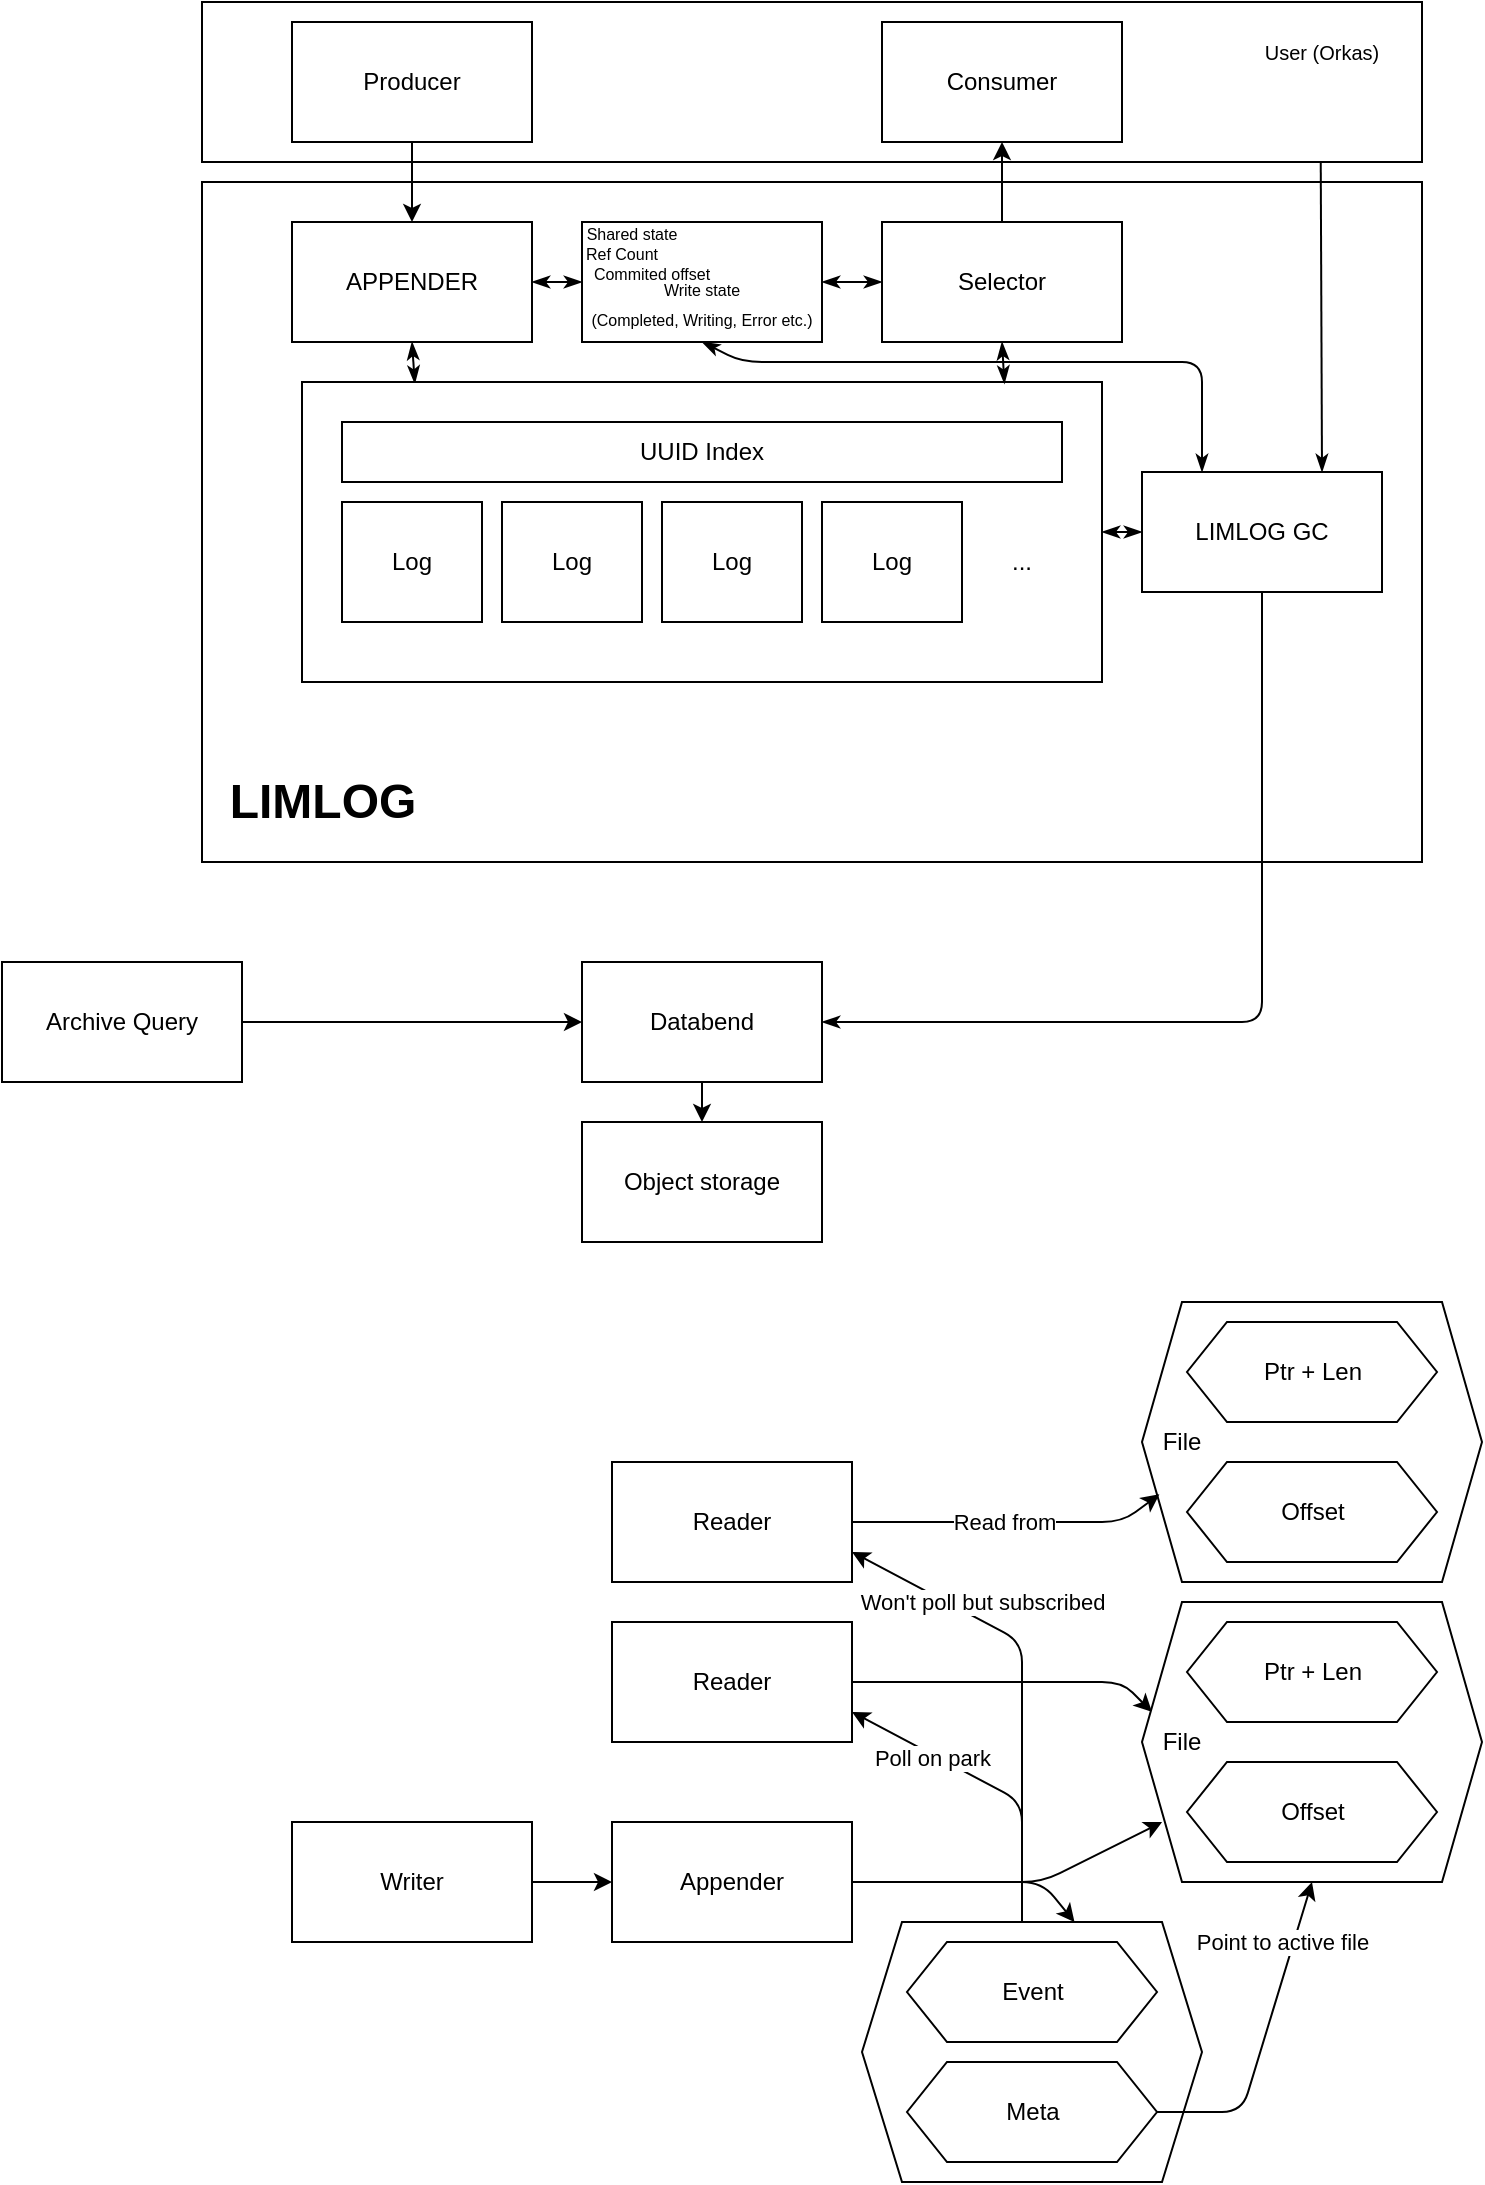 <mxfile>
    <diagram id="uYy-zIBEbgbxhldHhscn" name="Page-1">
        <mxGraphModel dx="627" dy="616" grid="1" gridSize="10" guides="1" tooltips="1" connect="1" arrows="1" fold="1" page="1" pageScale="1" pageWidth="3300" pageHeight="4681" math="0" shadow="0">
            <root>
                <mxCell id="0"/>
                <mxCell id="1" parent="0"/>
                <mxCell id="56" value="" style="rounded=0;whiteSpace=wrap;html=1;" parent="1" vertex="1">
                    <mxGeometry x="180" y="40" width="610" height="80" as="geometry"/>
                </mxCell>
                <mxCell id="34" value="" style="rounded=0;whiteSpace=wrap;html=1;" parent="1" vertex="1">
                    <mxGeometry x="180" y="130" width="610" height="340" as="geometry"/>
                </mxCell>
                <mxCell id="47" style="edgeStyle=none;html=1;exitX=1;exitY=0.5;exitDx=0;exitDy=0;entryX=0;entryY=0;entryDx=0;entryDy=0;fontSize=8;startArrow=classicThin;startFill=1;endArrow=classicThin;endFill=1;" parent="1" source="2" target="42" edge="1">
                    <mxGeometry relative="1" as="geometry"/>
                </mxCell>
                <mxCell id="50" style="edgeStyle=none;html=1;exitX=0.5;exitY=1;exitDx=0;exitDy=0;entryX=0.141;entryY=0.005;entryDx=0;entryDy=0;entryPerimeter=0;fontSize=8;startArrow=classicThin;startFill=1;endArrow=classicThin;endFill=1;" parent="1" source="2" target="5" edge="1">
                    <mxGeometry relative="1" as="geometry"/>
                </mxCell>
                <mxCell id="2" value="APPENDER" style="rounded=0;whiteSpace=wrap;html=1;" parent="1" vertex="1">
                    <mxGeometry x="225" y="150" width="120" height="60" as="geometry"/>
                </mxCell>
                <mxCell id="4" style="edgeStyle=none;html=1;entryX=0.5;entryY=0;entryDx=0;entryDy=0;" parent="1" source="3" target="2" edge="1">
                    <mxGeometry relative="1" as="geometry"/>
                </mxCell>
                <mxCell id="3" value="Producer" style="rounded=0;whiteSpace=wrap;html=1;" parent="1" vertex="1">
                    <mxGeometry x="225" y="50" width="120" height="60" as="geometry"/>
                </mxCell>
                <mxCell id="5" value="" style="rounded=0;whiteSpace=wrap;html=1;" parent="1" vertex="1">
                    <mxGeometry x="230" y="230" width="400" height="150" as="geometry"/>
                </mxCell>
                <mxCell id="6" value="UUID Index" style="rounded=0;whiteSpace=wrap;html=1;" parent="1" vertex="1">
                    <mxGeometry x="250" y="250" width="360" height="30" as="geometry"/>
                </mxCell>
                <mxCell id="8" value="Log" style="rounded=0;whiteSpace=wrap;html=1;" parent="1" vertex="1">
                    <mxGeometry x="250" y="290" width="70" height="60" as="geometry"/>
                </mxCell>
                <mxCell id="9" value="Log" style="rounded=0;whiteSpace=wrap;html=1;" parent="1" vertex="1">
                    <mxGeometry x="330" y="290" width="70" height="60" as="geometry"/>
                </mxCell>
                <mxCell id="10" value="Log" style="rounded=0;whiteSpace=wrap;html=1;" parent="1" vertex="1">
                    <mxGeometry x="410" y="290" width="70" height="60" as="geometry"/>
                </mxCell>
                <mxCell id="11" value="Log" style="rounded=0;whiteSpace=wrap;html=1;" parent="1" vertex="1">
                    <mxGeometry x="490" y="290" width="70" height="60" as="geometry"/>
                </mxCell>
                <mxCell id="12" value="..." style="text;html=1;strokeColor=none;fillColor=none;align=center;verticalAlign=middle;whiteSpace=wrap;rounded=0;" parent="1" vertex="1">
                    <mxGeometry x="560" y="305" width="60" height="30" as="geometry"/>
                </mxCell>
                <mxCell id="22" style="edgeStyle=none;html=1;exitX=0.5;exitY=0;exitDx=0;exitDy=0;entryX=0.5;entryY=1;entryDx=0;entryDy=0;" parent="1" source="15" target="19" edge="1">
                    <mxGeometry relative="1" as="geometry"/>
                </mxCell>
                <mxCell id="51" style="edgeStyle=none;html=1;exitX=0.5;exitY=1;exitDx=0;exitDy=0;entryX=0.878;entryY=0.005;entryDx=0;entryDy=0;entryPerimeter=0;fontSize=8;startArrow=classicThin;startFill=1;endArrow=classicThin;endFill=1;" parent="1" source="15" target="5" edge="1">
                    <mxGeometry relative="1" as="geometry"/>
                </mxCell>
                <mxCell id="15" value="Selector" style="rounded=0;whiteSpace=wrap;html=1;" parent="1" vertex="1">
                    <mxGeometry x="520" y="150" width="120" height="60" as="geometry"/>
                </mxCell>
                <mxCell id="19" value="Consumer" style="rounded=0;whiteSpace=wrap;html=1;" parent="1" vertex="1">
                    <mxGeometry x="520" y="50" width="120" height="60" as="geometry"/>
                </mxCell>
                <mxCell id="31" style="edgeStyle=none;html=1;exitX=0.5;exitY=1;exitDx=0;exitDy=0;entryX=0.5;entryY=0;entryDx=0;entryDy=0;" parent="1" source="23" target="30" edge="1">
                    <mxGeometry relative="1" as="geometry"/>
                </mxCell>
                <mxCell id="23" value="Databend" style="rounded=0;whiteSpace=wrap;html=1;" parent="1" vertex="1">
                    <mxGeometry x="370" y="520" width="120" height="60" as="geometry"/>
                </mxCell>
                <mxCell id="54" value="" style="edgeStyle=none;html=1;fontSize=8;startArrow=classicThin;startFill=1;endArrow=classicThin;endFill=1;entryX=1;entryY=0.5;entryDx=0;entryDy=0;" parent="1" source="24" target="5" edge="1">
                    <mxGeometry relative="1" as="geometry"/>
                </mxCell>
                <mxCell id="55" style="edgeStyle=none;html=1;exitX=0.5;exitY=1;exitDx=0;exitDy=0;entryX=1;entryY=0.5;entryDx=0;entryDy=0;fontSize=8;startArrow=none;startFill=0;endArrow=classicThin;endFill=1;" parent="1" source="24" target="23" edge="1">
                    <mxGeometry relative="1" as="geometry">
                        <Array as="points">
                            <mxPoint x="710" y="550"/>
                        </Array>
                    </mxGeometry>
                </mxCell>
                <mxCell id="24" value="LIMLOG GC" style="rounded=0;whiteSpace=wrap;html=1;" parent="1" vertex="1">
                    <mxGeometry x="650" y="275" width="120" height="60" as="geometry"/>
                </mxCell>
                <mxCell id="30" value="Object storage" style="rounded=0;whiteSpace=wrap;html=1;" parent="1" vertex="1">
                    <mxGeometry x="370" y="600" width="120" height="60" as="geometry"/>
                </mxCell>
                <mxCell id="33" style="edgeStyle=none;html=1;exitX=1;exitY=0.5;exitDx=0;exitDy=0;entryX=0;entryY=0.5;entryDx=0;entryDy=0;" parent="1" target="23" edge="1">
                    <mxGeometry relative="1" as="geometry">
                        <mxPoint x="200" y="550" as="sourcePoint"/>
                    </mxGeometry>
                </mxCell>
                <mxCell id="32" value="Archive Query" style="rounded=0;whiteSpace=wrap;html=1;" parent="1" vertex="1">
                    <mxGeometry x="80" y="520" width="120" height="60" as="geometry"/>
                </mxCell>
                <mxCell id="36" value="LIMLOG" style="text;strokeColor=none;fillColor=none;html=1;fontSize=24;fontStyle=1;verticalAlign=middle;align=center;" parent="1" vertex="1">
                    <mxGeometry x="190" y="420" width="100" height="40" as="geometry"/>
                </mxCell>
                <mxCell id="48" style="edgeStyle=none;html=1;exitX=1;exitY=0;exitDx=0;exitDy=0;entryX=0;entryY=0.5;entryDx=0;entryDy=0;fontSize=8;startArrow=classicThin;startFill=1;endArrow=classicThin;endFill=1;" parent="1" source="42" target="15" edge="1">
                    <mxGeometry relative="1" as="geometry"/>
                </mxCell>
                <mxCell id="49" value="" style="group" parent="1" vertex="1" connectable="0">
                    <mxGeometry x="370" y="150" width="120" height="60" as="geometry"/>
                </mxCell>
                <mxCell id="37" value="" style="rounded=0;whiteSpace=wrap;html=1;" parent="49" vertex="1">
                    <mxGeometry width="120" height="60" as="geometry"/>
                </mxCell>
                <mxCell id="38" value="&lt;font style=&quot;font-size: 8px;&quot;&gt;Shared state&lt;/font&gt;" style="text;html=1;strokeColor=none;fillColor=none;align=center;verticalAlign=middle;whiteSpace=wrap;rounded=0;" parent="49" vertex="1">
                    <mxGeometry width="50" height="10" as="geometry"/>
                </mxCell>
                <mxCell id="39" value="&lt;span style=&quot;font-size: 8px;&quot;&gt;Ref Count&lt;/span&gt;" style="text;html=1;strokeColor=none;fillColor=none;align=center;verticalAlign=middle;whiteSpace=wrap;rounded=0;" parent="49" vertex="1">
                    <mxGeometry y="10" width="40" height="10" as="geometry"/>
                </mxCell>
                <mxCell id="41" value="&lt;span style=&quot;font-size: 8px;&quot;&gt;Commited offset&lt;/span&gt;" style="text;html=1;strokeColor=none;fillColor=none;align=center;verticalAlign=middle;whiteSpace=wrap;rounded=0;" parent="49" vertex="1">
                    <mxGeometry y="20" width="70" height="10" as="geometry"/>
                </mxCell>
                <mxCell id="42" value="&lt;span style=&quot;font-size: 8px;&quot;&gt;Write state &lt;br&gt;(Completed, Writing, Error etc.)&lt;/span&gt;" style="text;html=1;strokeColor=none;fillColor=none;align=center;verticalAlign=middle;whiteSpace=wrap;rounded=0;" parent="49" vertex="1">
                    <mxGeometry y="30" width="120" height="20" as="geometry"/>
                </mxCell>
                <mxCell id="53" style="edgeStyle=none;html=1;exitX=0.5;exitY=1;exitDx=0;exitDy=0;entryX=0.25;entryY=0;entryDx=0;entryDy=0;fontSize=8;startArrow=classicThin;startFill=1;endArrow=classicThin;endFill=1;" parent="1" source="37" target="24" edge="1">
                    <mxGeometry relative="1" as="geometry">
                        <Array as="points">
                            <mxPoint x="450" y="220"/>
                            <mxPoint x="680" y="220"/>
                        </Array>
                    </mxGeometry>
                </mxCell>
                <mxCell id="57" value="&lt;font size=&quot;1&quot;&gt;User (Orkas)&lt;/font&gt;" style="text;html=1;strokeColor=none;fillColor=none;align=center;verticalAlign=middle;whiteSpace=wrap;rounded=0;fontSize=8;" parent="1" vertex="1">
                    <mxGeometry x="710" y="50" width="60" height="30" as="geometry"/>
                </mxCell>
                <mxCell id="58" style="edgeStyle=none;html=1;exitX=0.917;exitY=1.001;exitDx=0;exitDy=0;fontSize=12;startArrow=none;startFill=0;endArrow=classicThin;endFill=1;exitPerimeter=0;entryX=0.75;entryY=0;entryDx=0;entryDy=0;" parent="1" source="56" target="24" edge="1">
                    <mxGeometry relative="1" as="geometry"/>
                </mxCell>
                <mxCell id="82" style="edgeStyle=none;html=1;entryX=0.25;entryY=0;entryDx=0;entryDy=0;" edge="1" parent="1" source="59" target="79">
                    <mxGeometry relative="1" as="geometry">
                        <Array as="points">
                            <mxPoint x="640" y="880"/>
                        </Array>
                    </mxGeometry>
                </mxCell>
                <mxCell id="59" value="Reader" style="rounded=0;whiteSpace=wrap;html=1;" vertex="1" parent="1">
                    <mxGeometry x="385" y="850" width="120" height="60" as="geometry"/>
                </mxCell>
                <mxCell id="81" style="edgeStyle=none;html=1;entryX=0.059;entryY=0.786;entryDx=0;entryDy=0;entryPerimeter=0;" edge="1" parent="1" source="62" target="76">
                    <mxGeometry relative="1" as="geometry">
                        <Array as="points">
                            <mxPoint x="600" y="980"/>
                        </Array>
                    </mxGeometry>
                </mxCell>
                <mxCell id="85" style="edgeStyle=none;html=1;exitX=1;exitY=0.5;exitDx=0;exitDy=0;entryX=0.625;entryY=0;entryDx=0;entryDy=0;" edge="1" parent="1" source="62" target="91">
                    <mxGeometry relative="1" as="geometry">
                        <mxPoint x="573.333" y="1000.0" as="targetPoint"/>
                        <Array as="points">
                            <mxPoint x="600" y="980"/>
                        </Array>
                    </mxGeometry>
                </mxCell>
                <mxCell id="62" value="Appender" style="rounded=0;whiteSpace=wrap;html=1;" vertex="1" parent="1">
                    <mxGeometry x="385" y="950" width="120" height="60" as="geometry"/>
                </mxCell>
                <mxCell id="84" style="edgeStyle=none;html=1;entryX=0;entryY=0.5;entryDx=0;entryDy=0;" edge="1" parent="1" source="63" target="62">
                    <mxGeometry relative="1" as="geometry"/>
                </mxCell>
                <mxCell id="63" value="Writer" style="rounded=0;whiteSpace=wrap;html=1;" vertex="1" parent="1">
                    <mxGeometry x="225" y="950" width="120" height="60" as="geometry"/>
                </mxCell>
                <mxCell id="86" style="edgeStyle=none;html=1;exitX=0.5;exitY=0;exitDx=0;exitDy=0;entryX=1;entryY=0.75;entryDx=0;entryDy=0;" edge="1" parent="1" target="59">
                    <mxGeometry relative="1" as="geometry">
                        <mxPoint x="590" y="1000.0" as="sourcePoint"/>
                        <mxPoint x="510" y="900" as="targetPoint"/>
                        <Array as="points">
                            <mxPoint x="590" y="940"/>
                        </Array>
                    </mxGeometry>
                </mxCell>
                <mxCell id="89" value="Poll on park" style="edgeLabel;html=1;align=center;verticalAlign=middle;resizable=0;points=[];" vertex="1" connectable="0" parent="86">
                    <mxGeometry x="0.415" y="1" relative="1" as="geometry">
                        <mxPoint as="offset"/>
                    </mxGeometry>
                </mxCell>
                <mxCell id="87" style="edgeStyle=none;html=1;exitX=0.5;exitY=0;exitDx=0;exitDy=0;entryX=1;entryY=0.75;entryDx=0;entryDy=0;" edge="1" parent="1" target="72">
                    <mxGeometry relative="1" as="geometry">
                        <mxPoint x="590" y="1000.0" as="sourcePoint"/>
                        <Array as="points">
                            <mxPoint x="590" y="860"/>
                        </Array>
                    </mxGeometry>
                </mxCell>
                <mxCell id="88" value="Won't poll but subscribed" style="edgeLabel;html=1;align=center;verticalAlign=middle;resizable=0;points=[];" vertex="1" connectable="0" parent="87">
                    <mxGeometry x="-0.052" y="-3" relative="1" as="geometry">
                        <mxPoint x="-23" y="-48" as="offset"/>
                    </mxGeometry>
                </mxCell>
                <mxCell id="68" value="" style="group" vertex="1" connectable="0" parent="1">
                    <mxGeometry x="650" y="690" width="170" height="140" as="geometry"/>
                </mxCell>
                <mxCell id="71" value="" style="group" vertex="1" connectable="0" parent="68">
                    <mxGeometry x="-10" width="180" height="140" as="geometry"/>
                </mxCell>
                <mxCell id="67" value="" style="shape=hexagon;perimeter=hexagonPerimeter2;whiteSpace=wrap;html=1;fixedSize=1;" vertex="1" parent="71">
                    <mxGeometry x="10" width="170" height="140" as="geometry"/>
                </mxCell>
                <mxCell id="61" value="Ptr + Len" style="shape=hexagon;perimeter=hexagonPerimeter2;whiteSpace=wrap;html=1;fixedSize=1;" vertex="1" parent="71">
                    <mxGeometry x="32.5" y="10" width="125" height="50" as="geometry"/>
                </mxCell>
                <mxCell id="64" value="Offset" style="shape=hexagon;perimeter=hexagonPerimeter2;whiteSpace=wrap;html=1;fixedSize=1;" vertex="1" parent="71">
                    <mxGeometry x="32.5" y="80" width="125" height="50" as="geometry"/>
                </mxCell>
                <mxCell id="69" value="File" style="text;html=1;strokeColor=none;fillColor=none;align=center;verticalAlign=middle;whiteSpace=wrap;rounded=0;" vertex="1" parent="71">
                    <mxGeometry y="55" width="60" height="30" as="geometry"/>
                </mxCell>
                <mxCell id="83" style="edgeStyle=none;html=1;entryX=0.051;entryY=0.687;entryDx=0;entryDy=0;entryPerimeter=0;" edge="1" parent="1" source="72" target="67">
                    <mxGeometry relative="1" as="geometry">
                        <Array as="points">
                            <mxPoint x="640" y="800"/>
                        </Array>
                    </mxGeometry>
                </mxCell>
                <mxCell id="90" value="Read from" style="edgeLabel;html=1;align=center;verticalAlign=middle;resizable=0;points=[];" vertex="1" connectable="0" parent="83">
                    <mxGeometry x="-0.059" y="3" relative="1" as="geometry">
                        <mxPoint x="1" y="3" as="offset"/>
                    </mxGeometry>
                </mxCell>
                <mxCell id="72" value="Reader" style="rounded=0;whiteSpace=wrap;html=1;" vertex="1" parent="1">
                    <mxGeometry x="385" y="770" width="120" height="60" as="geometry"/>
                </mxCell>
                <mxCell id="74" value="" style="group" vertex="1" connectable="0" parent="1">
                    <mxGeometry x="650" y="840" width="170" height="140" as="geometry"/>
                </mxCell>
                <mxCell id="75" value="" style="group" vertex="1" connectable="0" parent="74">
                    <mxGeometry x="-10" width="180" height="140" as="geometry"/>
                </mxCell>
                <mxCell id="76" value="" style="shape=hexagon;perimeter=hexagonPerimeter2;whiteSpace=wrap;html=1;fixedSize=1;" vertex="1" parent="75">
                    <mxGeometry x="10" width="170" height="140" as="geometry"/>
                </mxCell>
                <mxCell id="77" value="Ptr + Len" style="shape=hexagon;perimeter=hexagonPerimeter2;whiteSpace=wrap;html=1;fixedSize=1;" vertex="1" parent="75">
                    <mxGeometry x="32.5" y="10" width="125" height="50" as="geometry"/>
                </mxCell>
                <mxCell id="78" value="Offset" style="shape=hexagon;perimeter=hexagonPerimeter2;whiteSpace=wrap;html=1;fixedSize=1;" vertex="1" parent="75">
                    <mxGeometry x="32.5" y="80" width="125" height="50" as="geometry"/>
                </mxCell>
                <mxCell id="79" value="File" style="text;html=1;strokeColor=none;fillColor=none;align=center;verticalAlign=middle;whiteSpace=wrap;rounded=0;" vertex="1" parent="75">
                    <mxGeometry y="55" width="60" height="30" as="geometry"/>
                </mxCell>
                <mxCell id="91" value="" style="shape=hexagon;perimeter=hexagonPerimeter2;whiteSpace=wrap;html=1;fixedSize=1;" vertex="1" parent="1">
                    <mxGeometry x="510" y="1000" width="170" height="130" as="geometry"/>
                </mxCell>
                <mxCell id="92" value="Event" style="shape=hexagon;perimeter=hexagonPerimeter2;whiteSpace=wrap;html=1;fixedSize=1;" vertex="1" parent="1">
                    <mxGeometry x="532.5" y="1010" width="125" height="50" as="geometry"/>
                </mxCell>
                <mxCell id="94" style="edgeStyle=none;html=1;exitX=1;exitY=0.5;exitDx=0;exitDy=0;entryX=0.5;entryY=1;entryDx=0;entryDy=0;" edge="1" parent="1" source="93" target="76">
                    <mxGeometry relative="1" as="geometry">
                        <Array as="points">
                            <mxPoint x="700" y="1095"/>
                        </Array>
                    </mxGeometry>
                </mxCell>
                <mxCell id="95" value="Point to active file" style="edgeLabel;html=1;align=center;verticalAlign=middle;resizable=0;points=[];" vertex="1" connectable="0" parent="94">
                    <mxGeometry x="0.134" y="3" relative="1" as="geometry">
                        <mxPoint x="8" y="-37" as="offset"/>
                    </mxGeometry>
                </mxCell>
                <mxCell id="93" value="Meta" style="shape=hexagon;perimeter=hexagonPerimeter2;whiteSpace=wrap;html=1;fixedSize=1;" vertex="1" parent="1">
                    <mxGeometry x="532.5" y="1070" width="125" height="50" as="geometry"/>
                </mxCell>
            </root>
        </mxGraphModel>
    </diagram>
</mxfile>
